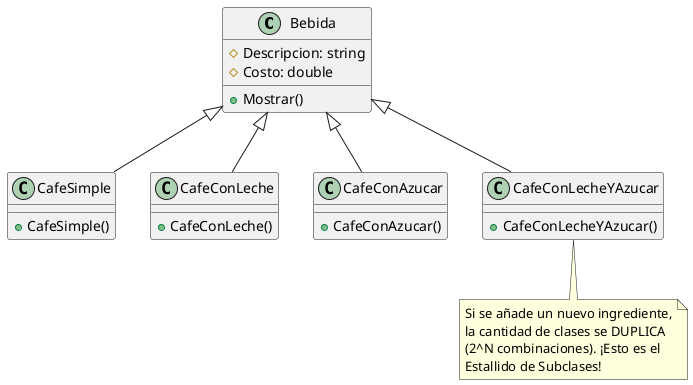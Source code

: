 @startuml
class Bebida {
    # Descripcion: string
    # Costo: double
    + Mostrar()
}

class CafeSimple {
    + CafeSimple()
}

class CafeConLeche {
    + CafeConLeche()
}

class CafeConAzucar {
    + CafeConAzucar()
}

class CafeConLecheYAzucar {
    + CafeConLecheYAzucar()
}

Bebida <|-- CafeSimple
Bebida <|-- CafeConLeche
Bebida <|-- CafeConAzucar
Bebida <|-- CafeConLecheYAzucar

note bottom of CafeConLecheYAzucar
  Si se añade un nuevo ingrediente,
  la cantidad de clases se DUPLICA
  (2^N combinaciones). ¡Esto es el
  Estallido de Subclases!
end note
@enduml
